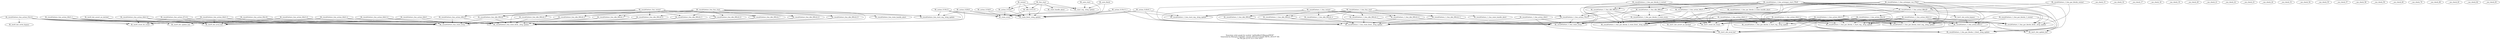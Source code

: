 strict digraph "execution order" {
RL_test0_dut_update_buf [shape=ellipse];
RL_test0_dut_inval_buf [shape=ellipse];
RL_test0_dut_write_bypass [shape=ellipse];
RL_test0_dut_assert_no_latched [shape=ellipse];
RL_test0_count_do_count [shape=ellipse];
RL_test1_dut_update_buf [shape=ellipse];
RL_test1_dut_inval_buf [shape=ellipse];
RL_test1_dut_write_bypass [shape=ellipse];
RL_test1_dut_assert_no_latched [shape=ellipse];
RL_test1_count_do_count [shape=ellipse];
RL_resultGetters_fsm_start_reg__dreg_update [shape=ellipse];
RL_resultGetters_fsm_state_handle_abort [shape=ellipse];
RL_resultGetters_fsm_state_fired__dreg_update [shape=ellipse];
RL_resultGetters_fsm_state_every [shape=ellipse];
RL_resultGetters_fsm_restart [shape=ellipse];
RL_resultGetters_fsm_action_l49c15 [shape=ellipse];
RL_resultGetters_fsm_action_l44c5 [shape=ellipse];
RL_resultGetters_fsm_action_l44c5_1 [shape=ellipse];
RL_resultGetters_fsm_action_l52c12 [shape=ellipse];
RL_resultGetters_fsm_action_l44c5_2 [shape=ellipse];
RL_resultGetters_fsm_action_l44c5_4 [shape=ellipse];
RL_resultGetters_fsm_action_l44c5_5 [shape=ellipse];
RL_resultGetters_fsm_action_l57c12 [shape=ellipse];
RL_resultGetters_fsm_action_l44c5_6 [shape=ellipse];
RL_resultGetters_fsm_action_l44c5_8 [shape=ellipse];
RL_resultGetters_fsm_action_l92c16 [shape=ellipse];
RL_resultGetters_fsm_idle_l90c22 [shape=ellipse];
RL_resultGetters_fsm_idle_l90c22_1 [shape=ellipse];
RL_resultGetters_fsm_idle_l90c22_2 [shape=ellipse];
RL_resultGetters_fsm_idle_l90c22_3 [shape=ellipse];
RL_resultGetters_fsm_idle_l90c22_4 [shape=ellipse];
RL_resultGetters_fsm_idle_l90c22_5 [shape=ellipse];
RL_resultGetters_fsm_idle_l90c22_6 [shape=ellipse];
RL_resultGetters_fsm_idle_l90c22_7 [shape=ellipse];
RL_resultGetters_fsm_idle_l90c22_8 [shape=ellipse];
RL_resultGetters_fsm_idle_l90c22_9 [shape=ellipse];
RL_resultGetters_fsm_fsm_start [shape=ellipse];
RL_resultGetters_1_fsm_start_reg__dreg_update [shape=ellipse];
RL_resultGetters_1_fsm_state_handle_abort [shape=ellipse];
RL_resultGetters_1_fsm_state_fired__dreg_update [shape=ellipse];
RL_resultGetters_1_fsm_state_every [shape=ellipse];
RL_resultGetters_1_fsm_par_blocks_start_reg__dreg_update [shape=ellipse];
RL_resultGetters_1_fsm_par_blocks_fired__dreg_update [shape=ellipse];
RL_resultGetters_1_fsm_par_blocks_restart [shape=ellipse];
RL_resultGetters_1_fsm_par_blocks_1_start_reg__dreg_update [shape=ellipse];
RL_resultGetters_1_fsm_par_blocks_1_fired__dreg_update [shape=ellipse];
RL_resultGetters_1_fsm_par_blocks_1_restart [shape=ellipse];
RL_resultGetters_1_fsm_par_blocks_2_start_reg__dreg_update [shape=ellipse];
RL_resultGetters_1_fsm_par_blocks_2_state_handle_abort [shape=ellipse];
RL_resultGetters_1_fsm_par_blocks_2_state_fired__dreg_update [shape=ellipse];
RL_resultGetters_1_fsm_par_blocks_2_state_every [shape=ellipse];
RL_resultGetters_1_fsm_par_blocks_2_restart [shape=ellipse];
RL_resultGetters_1_fsm_restart [shape=ellipse];
RL_resultGetters_1_fsm_action_l76c15 [shape=ellipse];
RL_resultGetters_1_fsm_action_l44c5 [shape=ellipse];
RL_resultGetters_1_fsm_action_l44c5_1 [shape=ellipse];
RL_resultGetters_1_fsm_actionpar_start_l78c9 [shape=ellipse];
RL_resultGetters_1_fsm_action_l44c5_2 [shape=ellipse];
RL_resultGetters_1_fsm_action_l44c5_3 [shape=ellipse];
RL_resultGetters_1_fsm_action_l44c5_4 [shape=ellipse];
RL_resultGetters_1_fsm_action_l44c5_5 [shape=ellipse];
RL_resultGetters_1_fsm_action_l92c16 [shape=ellipse];
RL_resultGetters_1_fsm_action_l83c17 [shape=ellipse];
RL_resultGetters_1_fsm_action_l80c20 [shape=ellipse];
RL_resultGetters_1_fsm_actionpar_run_l78c9 [shape=ellipse];
RL_resultGetters_1_fsm_idle_l90c22 [shape=ellipse];
RL_resultGetters_1_fsm_idle_l90c22_1 [shape=ellipse];
RL_resultGetters_1_fsm_idle_l90c22_2 [shape=ellipse];
RL_resultGetters_1_fsm_idle_l90c22_3 [shape=ellipse];
RL_resultGetters_1_fsm_idle_l90c22_4 [shape=ellipse];
RL_resultGetters_1_fsm_idle_l90c22_5 [shape=ellipse];
RL_resultGetters_1_fsm_idle_l88c23 [shape=ellipse];
RL_resultGetters_1_fsm_idle_l88c23_1 [shape=ellipse];
RL_resultGetters_1_fsm_fsm_start [shape=ellipse];
RL_start_reg__dreg_update [shape=ellipse];
RL_state_handle_abort [shape=ellipse];
RL_state_fired__dreg_update [shape=ellipse];
RL_state_every [shape=ellipse];
RL_restart [shape=ellipse];
RL_action_l132c9 [shape=ellipse];
RL_action_l119c13 [shape=ellipse];
RL_action_l120c9 [shape=ellipse];
RL_action_l119c13_1 [shape=ellipse];
RL_action_l120c9_1 [shape=ellipse];
RL_action_l134c9 [shape=ellipse];
RL_idle_l131c15 [shape=ellipse];
RL_fsm_start [shape=ellipse];
RL_auto_start [shape=ellipse];
RL_auto_finish [shape=ellipse];
__me_check_15 [shape=ellipse];
__me_check_16 [shape=ellipse];
__me_check_17 [shape=ellipse];
__me_check_18 [shape=ellipse];
__me_check_19 [shape=ellipse];
__me_check_20 [shape=ellipse];
__me_check_21 [shape=ellipse];
__me_check_22 [shape=ellipse];
__me_check_23 [shape=ellipse];
__me_check_24 [shape=ellipse];
__me_check_53 [shape=ellipse];
__me_check_54 [shape=ellipse];
__me_check_55 [shape=ellipse];
__me_check_57 [shape=ellipse];
__me_check_58 [shape=ellipse];
__me_check_59 [shape=ellipse];
__me_check_60 [shape=ellipse];
__me_check_79 [shape=ellipse];
__me_check_80 [shape=ellipse];
__me_check_81 [shape=ellipse];
__me_check_82 [shape=ellipse];
__me_check_83 [shape=ellipse];
RL_resultGetters_fsm_restart->RL_resultGetters_fsm_action_l49c15;
RL_resultGetters_fsm_fsm_start->RL_resultGetters_fsm_action_l49c15;
RL_resultGetters_1_fsm_restart->RL_resultGetters_1_fsm_action_l76c15;
RL_resultGetters_1_fsm_idle_l88c23->RL_resultGetters_1_fsm_action_l76c15;
RL_resultGetters_1_fsm_idle_l88c23_1->RL_resultGetters_1_fsm_action_l76c15;
RL_resultGetters_1_fsm_fsm_start->RL_resultGetters_1_fsm_action_l76c15;
RL_resultGetters_1_fsm_actionpar_start_l78c9->RL_resultGetters_1_fsm_action_l44c5_1;
RL_resultGetters_1_fsm_par_blocks_2_restart->RL_resultGetters_1_fsm_action_l44c5_1;
RL_resultGetters_1_fsm_actionpar_run_l78c9->RL_resultGetters_1_fsm_action_l44c5_1;
RL_resultGetters_1_fsm_action_l80c20->RL_resultGetters_1_fsm_action_l44c5_4;
RL_resultGetters_1_fsm_action_l80c20->RL_resultGetters_1_fsm_action_l44c5_5;
RL_resultGetters_1_fsm_action_l80c20->RL_resultGetters_1_fsm_action_l92c16;
RL_restart->RL_action_l132c9;
RL_fsm_start->RL_action_l132c9;
RL_resultGetters_fsm_action_l44c5_1->RL_test0_dut_update_buf;
RL_resultGetters_fsm_action_l52c12->RL_test0_dut_update_buf;
RL_resultGetters_fsm_action_l44c5_2->RL_test0_dut_update_buf;
RL_resultGetters_fsm_action_l44c5_6->RL_test0_dut_update_buf;
RL_resultGetters_fsm_action_l44c5->RL_test0_dut_inval_buf;
RL_resultGetters_fsm_action_l44c5_1->RL_test0_dut_inval_buf;
RL_resultGetters_fsm_action_l52c12->RL_test0_dut_inval_buf;
RL_resultGetters_fsm_action_l44c5_2->RL_test0_dut_inval_buf;
RL_resultGetters_fsm_action_l44c5_4->RL_test0_dut_inval_buf;
RL_resultGetters_fsm_action_l44c5_5->RL_test0_dut_inval_buf;
RL_resultGetters_fsm_action_l57c12->RL_test0_dut_inval_buf;
RL_resultGetters_fsm_action_l44c5_6->RL_test0_dut_inval_buf;
RL_resultGetters_fsm_action_l44c5_8->RL_test0_dut_inval_buf;
RL_resultGetters_fsm_action_l92c16->RL_test0_dut_inval_buf;
RL_test0_dut_assert_no_latched->RL_test0_dut_inval_buf;
RL_resultGetters_fsm_action_l52c12->RL_test0_dut_write_bypass;
RL_resultGetters_fsm_action_l44c5_1->RL_test0_count_do_count;
RL_resultGetters_fsm_action_l52c12->RL_test0_count_do_count;
RL_resultGetters_fsm_action_l44c5_5->RL_test0_count_do_count;
RL_resultGetters_fsm_action_l57c12->RL_test0_count_do_count;
RL_resultGetters_fsm_action_l44c5_8->RL_test0_count_do_count;
RL_resultGetters_fsm_action_l92c16->RL_test0_count_do_count;
RL_resultGetters_1_fsm_actionpar_start_l78c9->RL_test1_dut_update_buf;
RL_resultGetters_1_fsm_action_l44c5_4->RL_test1_dut_update_buf;
RL_resultGetters_1_fsm_action_l83c17->RL_test1_dut_update_buf;
RL_resultGetters_1_fsm_action_l80c20->RL_test1_dut_update_buf;
RL_resultGetters_1_fsm_action_l44c5->RL_test1_dut_inval_buf;
RL_resultGetters_1_fsm_actionpar_start_l78c9->RL_test1_dut_inval_buf;
RL_resultGetters_1_fsm_action_l44c5_3->RL_test1_dut_inval_buf;
RL_resultGetters_1_fsm_action_l44c5_4->RL_test1_dut_inval_buf;
RL_resultGetters_1_fsm_action_l44c5_5->RL_test1_dut_inval_buf;
RL_resultGetters_1_fsm_action_l92c16->RL_test1_dut_inval_buf;
RL_test1_dut_assert_no_latched->RL_test1_dut_inval_buf;
RL_resultGetters_1_fsm_action_l83c17->RL_test1_dut_inval_buf;
RL_resultGetters_1_fsm_action_l80c20->RL_test1_dut_inval_buf;
RL_resultGetters_1_fsm_action_l80c20->RL_test1_dut_write_bypass;
RL_resultGetters_1_fsm_action_l80c20->RL_test1_dut_assert_no_latched;
RL_resultGetters_1_fsm_action_l44c5_1->RL_test1_count_do_count;
RL_resultGetters_1_fsm_actionpar_start_l78c9->RL_test1_count_do_count;
RL_resultGetters_1_fsm_action_l44c5_2->RL_test1_count_do_count;
RL_resultGetters_1_fsm_action_l44c5_3->RL_test1_count_do_count;
RL_resultGetters_1_fsm_action_l44c5_4->RL_test1_count_do_count;
RL_resultGetters_1_fsm_action_l44c5_5->RL_test1_count_do_count;
RL_resultGetters_1_fsm_action_l92c16->RL_test1_count_do_count;
RL_resultGetters_1_fsm_actionpar_run_l78c9->RL_test1_count_do_count;
RL_resultGetters_1_fsm_idle_l88c23->RL_test1_count_do_count;
RL_resultGetters_1_fsm_idle_l88c23_1->RL_test1_count_do_count;
RL_action_l119c13->RL_resultGetters_fsm_start_reg__dreg_update;
RL_action_l120c9->RL_resultGetters_fsm_start_reg__dreg_update;
RL_resultGetters_fsm_restart->RL_resultGetters_fsm_start_reg__dreg_update;
RL_resultGetters_fsm_fsm_start->RL_resultGetters_fsm_start_reg__dreg_update;
RL_resultGetters_fsm_fsm_start->RL_resultGetters_fsm_state_handle_abort;
RL_resultGetters_fsm_action_l49c15->RL_resultGetters_fsm_state_fired__dreg_update;
RL_resultGetters_fsm_action_l44c5->RL_resultGetters_fsm_state_fired__dreg_update;
RL_resultGetters_fsm_action_l44c5_1->RL_resultGetters_fsm_state_fired__dreg_update;
RL_resultGetters_fsm_action_l52c12->RL_resultGetters_fsm_state_fired__dreg_update;
RL_resultGetters_fsm_action_l44c5_2->RL_resultGetters_fsm_state_fired__dreg_update;
RL_resultGetters_fsm_action_l44c5_4->RL_resultGetters_fsm_state_fired__dreg_update;
RL_resultGetters_fsm_action_l44c5_5->RL_resultGetters_fsm_state_fired__dreg_update;
RL_resultGetters_fsm_action_l57c12->RL_resultGetters_fsm_state_fired__dreg_update;
RL_resultGetters_fsm_action_l44c5_6->RL_resultGetters_fsm_state_fired__dreg_update;
RL_resultGetters_fsm_action_l44c5_8->RL_resultGetters_fsm_state_fired__dreg_update;
RL_resultGetters_fsm_action_l92c16->RL_resultGetters_fsm_state_fired__dreg_update;
RL_action_l119c13->RL_resultGetters_fsm_state_fired__dreg_update;
RL_action_l120c9->RL_resultGetters_fsm_state_fired__dreg_update;
RL_resultGetters_fsm_restart->RL_resultGetters_fsm_state_fired__dreg_update;
RL_resultGetters_fsm_idle_l90c22->RL_resultGetters_fsm_state_fired__dreg_update;
RL_resultGetters_fsm_idle_l90c22_1->RL_resultGetters_fsm_state_fired__dreg_update;
RL_resultGetters_fsm_idle_l90c22_2->RL_resultGetters_fsm_state_fired__dreg_update;
RL_resultGetters_fsm_idle_l90c22_3->RL_resultGetters_fsm_state_fired__dreg_update;
RL_resultGetters_fsm_idle_l90c22_4->RL_resultGetters_fsm_state_fired__dreg_update;
RL_resultGetters_fsm_idle_l90c22_5->RL_resultGetters_fsm_state_fired__dreg_update;
RL_resultGetters_fsm_idle_l90c22_6->RL_resultGetters_fsm_state_fired__dreg_update;
RL_resultGetters_fsm_idle_l90c22_7->RL_resultGetters_fsm_state_fired__dreg_update;
RL_resultGetters_fsm_idle_l90c22_8->RL_resultGetters_fsm_state_fired__dreg_update;
RL_resultGetters_fsm_idle_l90c22_9->RL_resultGetters_fsm_state_fired__dreg_update;
RL_resultGetters_fsm_fsm_start->RL_resultGetters_fsm_state_fired__dreg_update;
RL_resultGetters_fsm_action_l49c15->RL_resultGetters_fsm_state_every;
RL_resultGetters_fsm_action_l44c5->RL_resultGetters_fsm_state_every;
RL_resultGetters_fsm_action_l44c5_1->RL_resultGetters_fsm_state_every;
RL_resultGetters_fsm_action_l52c12->RL_resultGetters_fsm_state_every;
RL_resultGetters_fsm_action_l44c5_2->RL_resultGetters_fsm_state_every;
RL_resultGetters_fsm_action_l44c5_4->RL_resultGetters_fsm_state_every;
RL_resultGetters_fsm_action_l44c5_5->RL_resultGetters_fsm_state_every;
RL_resultGetters_fsm_action_l57c12->RL_resultGetters_fsm_state_every;
RL_resultGetters_fsm_action_l44c5_6->RL_resultGetters_fsm_state_every;
RL_resultGetters_fsm_action_l44c5_8->RL_resultGetters_fsm_state_every;
RL_resultGetters_fsm_action_l92c16->RL_resultGetters_fsm_state_every;
RL_resultGetters_fsm_idle_l90c22->RL_resultGetters_fsm_state_every;
RL_resultGetters_fsm_idle_l90c22_1->RL_resultGetters_fsm_state_every;
RL_resultGetters_fsm_idle_l90c22_2->RL_resultGetters_fsm_state_every;
RL_resultGetters_fsm_idle_l90c22_3->RL_resultGetters_fsm_state_every;
RL_resultGetters_fsm_idle_l90c22_4->RL_resultGetters_fsm_state_every;
RL_resultGetters_fsm_idle_l90c22_5->RL_resultGetters_fsm_state_every;
RL_resultGetters_fsm_idle_l90c22_6->RL_resultGetters_fsm_state_every;
RL_resultGetters_fsm_idle_l90c22_7->RL_resultGetters_fsm_state_every;
RL_resultGetters_fsm_idle_l90c22_8->RL_resultGetters_fsm_state_every;
RL_resultGetters_fsm_idle_l90c22_9->RL_resultGetters_fsm_state_every;
RL_resultGetters_fsm_restart->RL_resultGetters_fsm_idle_l90c22;
RL_resultGetters_fsm_fsm_start->RL_resultGetters_fsm_idle_l90c22;
RL_resultGetters_fsm_restart->RL_resultGetters_fsm_idle_l90c22_1;
RL_resultGetters_fsm_fsm_start->RL_resultGetters_fsm_idle_l90c22_1;
RL_resultGetters_fsm_restart->RL_resultGetters_fsm_idle_l90c22_2;
RL_resultGetters_fsm_fsm_start->RL_resultGetters_fsm_idle_l90c22_2;
RL_resultGetters_fsm_restart->RL_resultGetters_fsm_idle_l90c22_3;
RL_resultGetters_fsm_fsm_start->RL_resultGetters_fsm_idle_l90c22_3;
RL_resultGetters_fsm_restart->RL_resultGetters_fsm_idle_l90c22_4;
RL_resultGetters_fsm_fsm_start->RL_resultGetters_fsm_idle_l90c22_4;
RL_resultGetters_fsm_restart->RL_resultGetters_fsm_idle_l90c22_5;
RL_resultGetters_fsm_fsm_start->RL_resultGetters_fsm_idle_l90c22_5;
RL_resultGetters_fsm_restart->RL_resultGetters_fsm_idle_l90c22_6;
RL_resultGetters_fsm_fsm_start->RL_resultGetters_fsm_idle_l90c22_6;
RL_resultGetters_fsm_restart->RL_resultGetters_fsm_idle_l90c22_7;
RL_resultGetters_fsm_fsm_start->RL_resultGetters_fsm_idle_l90c22_7;
RL_resultGetters_fsm_restart->RL_resultGetters_fsm_idle_l90c22_8;
RL_resultGetters_fsm_fsm_start->RL_resultGetters_fsm_idle_l90c22_8;
RL_resultGetters_fsm_restart->RL_resultGetters_fsm_idle_l90c22_9;
RL_resultGetters_fsm_fsm_start->RL_resultGetters_fsm_idle_l90c22_9;
RL_action_l119c13_1->RL_resultGetters_1_fsm_start_reg__dreg_update;
RL_action_l120c9_1->RL_resultGetters_1_fsm_start_reg__dreg_update;
RL_resultGetters_1_fsm_restart->RL_resultGetters_1_fsm_start_reg__dreg_update;
RL_resultGetters_1_fsm_fsm_start->RL_resultGetters_1_fsm_start_reg__dreg_update;
RL_resultGetters_1_fsm_fsm_start->RL_resultGetters_1_fsm_state_handle_abort;
RL_resultGetters_1_fsm_action_l76c15->RL_resultGetters_1_fsm_state_fired__dreg_update;
RL_resultGetters_1_fsm_action_l44c5->RL_resultGetters_1_fsm_state_fired__dreg_update;
RL_resultGetters_1_fsm_actionpar_start_l78c9->RL_resultGetters_1_fsm_state_fired__dreg_update;
RL_resultGetters_1_fsm_action_l44c5_2->RL_resultGetters_1_fsm_state_fired__dreg_update;
RL_resultGetters_1_fsm_action_l44c5_3->RL_resultGetters_1_fsm_state_fired__dreg_update;
RL_resultGetters_1_fsm_action_l44c5_4->RL_resultGetters_1_fsm_state_fired__dreg_update;
RL_resultGetters_1_fsm_action_l44c5_5->RL_resultGetters_1_fsm_state_fired__dreg_update;
RL_resultGetters_1_fsm_action_l92c16->RL_resultGetters_1_fsm_state_fired__dreg_update;
RL_action_l119c13_1->RL_resultGetters_1_fsm_state_fired__dreg_update;
RL_action_l120c9_1->RL_resultGetters_1_fsm_state_fired__dreg_update;
RL_resultGetters_1_fsm_restart->RL_resultGetters_1_fsm_state_fired__dreg_update;
RL_resultGetters_1_fsm_actionpar_run_l78c9->RL_resultGetters_1_fsm_state_fired__dreg_update;
RL_resultGetters_1_fsm_idle_l90c22->RL_resultGetters_1_fsm_state_fired__dreg_update;
RL_resultGetters_1_fsm_idle_l90c22_1->RL_resultGetters_1_fsm_state_fired__dreg_update;
RL_resultGetters_1_fsm_idle_l90c22_2->RL_resultGetters_1_fsm_state_fired__dreg_update;
RL_resultGetters_1_fsm_idle_l90c22_3->RL_resultGetters_1_fsm_state_fired__dreg_update;
RL_resultGetters_1_fsm_idle_l90c22_4->RL_resultGetters_1_fsm_state_fired__dreg_update;
RL_resultGetters_1_fsm_idle_l90c22_5->RL_resultGetters_1_fsm_state_fired__dreg_update;
RL_resultGetters_1_fsm_fsm_start->RL_resultGetters_1_fsm_state_fired__dreg_update;
RL_resultGetters_1_fsm_action_l76c15->RL_resultGetters_1_fsm_state_every;
RL_resultGetters_1_fsm_action_l44c5->RL_resultGetters_1_fsm_state_every;
RL_resultGetters_1_fsm_actionpar_start_l78c9->RL_resultGetters_1_fsm_state_every;
RL_resultGetters_1_fsm_action_l44c5_2->RL_resultGetters_1_fsm_state_every;
RL_resultGetters_1_fsm_action_l44c5_3->RL_resultGetters_1_fsm_state_every;
RL_resultGetters_1_fsm_action_l44c5_4->RL_resultGetters_1_fsm_state_every;
RL_resultGetters_1_fsm_action_l44c5_5->RL_resultGetters_1_fsm_state_every;
RL_resultGetters_1_fsm_action_l92c16->RL_resultGetters_1_fsm_state_every;
RL_resultGetters_1_fsm_actionpar_run_l78c9->RL_resultGetters_1_fsm_state_every;
RL_resultGetters_1_fsm_idle_l90c22->RL_resultGetters_1_fsm_state_every;
RL_resultGetters_1_fsm_idle_l90c22_1->RL_resultGetters_1_fsm_state_every;
RL_resultGetters_1_fsm_idle_l90c22_2->RL_resultGetters_1_fsm_state_every;
RL_resultGetters_1_fsm_idle_l90c22_3->RL_resultGetters_1_fsm_state_every;
RL_resultGetters_1_fsm_idle_l90c22_4->RL_resultGetters_1_fsm_state_every;
RL_resultGetters_1_fsm_idle_l90c22_5->RL_resultGetters_1_fsm_state_every;
RL_resultGetters_1_fsm_actionpar_start_l78c9->RL_resultGetters_1_fsm_par_blocks_start_reg__dreg_update;
RL_resultGetters_1_fsm_action_l44c5_2->RL_resultGetters_1_fsm_par_blocks_start_reg__dreg_update;
RL_resultGetters_1_fsm_action_l44c5_3->RL_resultGetters_1_fsm_par_blocks_start_reg__dreg_update;
RL_resultGetters_1_fsm_action_l44c5_4->RL_resultGetters_1_fsm_par_blocks_start_reg__dreg_update;
RL_resultGetters_1_fsm_action_l44c5_5->RL_resultGetters_1_fsm_par_blocks_start_reg__dreg_update;
RL_resultGetters_1_fsm_action_l92c16->RL_resultGetters_1_fsm_par_blocks_start_reg__dreg_update;
RL_resultGetters_1_fsm_par_blocks_restart->RL_resultGetters_1_fsm_par_blocks_start_reg__dreg_update;
RL_resultGetters_1_fsm_actionpar_run_l78c9->RL_resultGetters_1_fsm_par_blocks_start_reg__dreg_update;
RL_resultGetters_1_fsm_actionpar_start_l78c9->RL_resultGetters_1_fsm_par_blocks_fired__dreg_update;
RL_resultGetters_1_fsm_action_l44c5_2->RL_resultGetters_1_fsm_par_blocks_fired__dreg_update;
RL_resultGetters_1_fsm_action_l44c5_3->RL_resultGetters_1_fsm_par_blocks_fired__dreg_update;
RL_resultGetters_1_fsm_action_l44c5_4->RL_resultGetters_1_fsm_par_blocks_fired__dreg_update;
RL_resultGetters_1_fsm_action_l44c5_5->RL_resultGetters_1_fsm_par_blocks_fired__dreg_update;
RL_resultGetters_1_fsm_action_l92c16->RL_resultGetters_1_fsm_par_blocks_fired__dreg_update;
RL_resultGetters_1_fsm_par_blocks_restart->RL_resultGetters_1_fsm_par_blocks_fired__dreg_update;
RL_resultGetters_1_fsm_action_l80c20->RL_resultGetters_1_fsm_par_blocks_fired__dreg_update;
RL_resultGetters_1_fsm_actionpar_run_l78c9->RL_resultGetters_1_fsm_par_blocks_fired__dreg_update;
RL_resultGetters_1_fsm_actionpar_start_l78c9->RL_resultGetters_1_fsm_par_blocks_1_start_reg__dreg_update;
RL_resultGetters_1_fsm_action_l44c5_2->RL_resultGetters_1_fsm_par_blocks_1_start_reg__dreg_update;
RL_resultGetters_1_fsm_action_l44c5_3->RL_resultGetters_1_fsm_par_blocks_1_start_reg__dreg_update;
RL_resultGetters_1_fsm_action_l44c5_4->RL_resultGetters_1_fsm_par_blocks_1_start_reg__dreg_update;
RL_resultGetters_1_fsm_action_l44c5_5->RL_resultGetters_1_fsm_par_blocks_1_start_reg__dreg_update;
RL_resultGetters_1_fsm_action_l92c16->RL_resultGetters_1_fsm_par_blocks_1_start_reg__dreg_update;
RL_resultGetters_1_fsm_par_blocks_1_restart->RL_resultGetters_1_fsm_par_blocks_1_start_reg__dreg_update;
RL_resultGetters_1_fsm_actionpar_run_l78c9->RL_resultGetters_1_fsm_par_blocks_1_start_reg__dreg_update;
RL_resultGetters_1_fsm_actionpar_start_l78c9->RL_resultGetters_1_fsm_par_blocks_1_fired__dreg_update;
RL_resultGetters_1_fsm_action_l44c5_2->RL_resultGetters_1_fsm_par_blocks_1_fired__dreg_update;
RL_resultGetters_1_fsm_action_l44c5_3->RL_resultGetters_1_fsm_par_blocks_1_fired__dreg_update;
RL_resultGetters_1_fsm_action_l44c5_4->RL_resultGetters_1_fsm_par_blocks_1_fired__dreg_update;
RL_resultGetters_1_fsm_action_l44c5_5->RL_resultGetters_1_fsm_par_blocks_1_fired__dreg_update;
RL_resultGetters_1_fsm_action_l92c16->RL_resultGetters_1_fsm_par_blocks_1_fired__dreg_update;
RL_resultGetters_1_fsm_par_blocks_1_restart->RL_resultGetters_1_fsm_par_blocks_1_fired__dreg_update;
RL_resultGetters_1_fsm_action_l83c17->RL_resultGetters_1_fsm_par_blocks_1_fired__dreg_update;
RL_resultGetters_1_fsm_actionpar_run_l78c9->RL_resultGetters_1_fsm_par_blocks_1_fired__dreg_update;
RL_resultGetters_1_fsm_actionpar_start_l78c9->RL_resultGetters_1_fsm_par_blocks_2_start_reg__dreg_update;
RL_resultGetters_1_fsm_action_l44c5_2->RL_resultGetters_1_fsm_par_blocks_2_start_reg__dreg_update;
RL_resultGetters_1_fsm_action_l44c5_3->RL_resultGetters_1_fsm_par_blocks_2_start_reg__dreg_update;
RL_resultGetters_1_fsm_action_l44c5_4->RL_resultGetters_1_fsm_par_blocks_2_start_reg__dreg_update;
RL_resultGetters_1_fsm_action_l44c5_5->RL_resultGetters_1_fsm_par_blocks_2_start_reg__dreg_update;
RL_resultGetters_1_fsm_action_l92c16->RL_resultGetters_1_fsm_par_blocks_2_start_reg__dreg_update;
RL_resultGetters_1_fsm_par_blocks_2_restart->RL_resultGetters_1_fsm_par_blocks_2_start_reg__dreg_update;
RL_resultGetters_1_fsm_actionpar_run_l78c9->RL_resultGetters_1_fsm_par_blocks_2_start_reg__dreg_update;
RL_resultGetters_1_fsm_actionpar_start_l78c9->RL_resultGetters_1_fsm_par_blocks_2_state_handle_abort;
RL_resultGetters_1_fsm_action_l44c5_1->RL_resultGetters_1_fsm_par_blocks_2_state_fired__dreg_update;
RL_resultGetters_1_fsm_actionpar_start_l78c9->RL_resultGetters_1_fsm_par_blocks_2_state_fired__dreg_update;
RL_resultGetters_1_fsm_action_l44c5_2->RL_resultGetters_1_fsm_par_blocks_2_state_fired__dreg_update;
RL_resultGetters_1_fsm_action_l44c5_3->RL_resultGetters_1_fsm_par_blocks_2_state_fired__dreg_update;
RL_resultGetters_1_fsm_action_l44c5_4->RL_resultGetters_1_fsm_par_blocks_2_state_fired__dreg_update;
RL_resultGetters_1_fsm_action_l44c5_5->RL_resultGetters_1_fsm_par_blocks_2_state_fired__dreg_update;
RL_resultGetters_1_fsm_action_l92c16->RL_resultGetters_1_fsm_par_blocks_2_state_fired__dreg_update;
RL_resultGetters_1_fsm_par_blocks_2_restart->RL_resultGetters_1_fsm_par_blocks_2_state_fired__dreg_update;
RL_resultGetters_1_fsm_actionpar_run_l78c9->RL_resultGetters_1_fsm_par_blocks_2_state_fired__dreg_update;
RL_resultGetters_1_fsm_idle_l88c23->RL_resultGetters_1_fsm_par_blocks_2_state_fired__dreg_update;
RL_resultGetters_1_fsm_idle_l88c23_1->RL_resultGetters_1_fsm_par_blocks_2_state_fired__dreg_update;
RL_resultGetters_1_fsm_action_l44c5_1->RL_resultGetters_1_fsm_par_blocks_2_state_every;
RL_resultGetters_1_fsm_idle_l88c23->RL_resultGetters_1_fsm_par_blocks_2_state_every;
RL_resultGetters_1_fsm_idle_l88c23_1->RL_resultGetters_1_fsm_par_blocks_2_state_every;
RL_resultGetters_1_fsm_actionpar_start_l78c9->RL_resultGetters_1_fsm_action_l83c17;
RL_resultGetters_1_fsm_action_l44c5_2->RL_resultGetters_1_fsm_action_l83c17;
RL_resultGetters_1_fsm_action_l44c5_3->RL_resultGetters_1_fsm_action_l83c17;
RL_resultGetters_1_fsm_action_l44c5_4->RL_resultGetters_1_fsm_action_l83c17;
RL_resultGetters_1_fsm_action_l44c5_5->RL_resultGetters_1_fsm_action_l83c17;
RL_resultGetters_1_fsm_action_l92c16->RL_resultGetters_1_fsm_action_l83c17;
RL_test1_dut_write_bypass->RL_resultGetters_1_fsm_action_l83c17;
RL_resultGetters_1_fsm_par_blocks_1_restart->RL_resultGetters_1_fsm_action_l83c17;
RL_resultGetters_1_fsm_actionpar_run_l78c9->RL_resultGetters_1_fsm_action_l83c17;
RL_resultGetters_1_fsm_actionpar_start_l78c9->RL_resultGetters_1_fsm_action_l80c20;
RL_resultGetters_1_fsm_par_blocks_restart->RL_resultGetters_1_fsm_action_l80c20;
RL_resultGetters_1_fsm_actionpar_run_l78c9->RL_resultGetters_1_fsm_action_l80c20;
RL_resultGetters_1_fsm_restart->RL_resultGetters_1_fsm_idle_l90c22;
RL_resultGetters_1_fsm_fsm_start->RL_resultGetters_1_fsm_idle_l90c22;
RL_resultGetters_1_fsm_restart->RL_resultGetters_1_fsm_idle_l90c22_1;
RL_resultGetters_1_fsm_fsm_start->RL_resultGetters_1_fsm_idle_l90c22_1;
RL_resultGetters_1_fsm_restart->RL_resultGetters_1_fsm_idle_l90c22_2;
RL_resultGetters_1_fsm_fsm_start->RL_resultGetters_1_fsm_idle_l90c22_2;
RL_resultGetters_1_fsm_restart->RL_resultGetters_1_fsm_idle_l90c22_3;
RL_resultGetters_1_fsm_fsm_start->RL_resultGetters_1_fsm_idle_l90c22_3;
RL_resultGetters_1_fsm_restart->RL_resultGetters_1_fsm_idle_l90c22_4;
RL_resultGetters_1_fsm_fsm_start->RL_resultGetters_1_fsm_idle_l90c22_4;
RL_resultGetters_1_fsm_restart->RL_resultGetters_1_fsm_idle_l90c22_5;
RL_resultGetters_1_fsm_fsm_start->RL_resultGetters_1_fsm_idle_l90c22_5;
RL_resultGetters_1_fsm_actionpar_start_l78c9->RL_resultGetters_1_fsm_idle_l88c23;
RL_resultGetters_1_fsm_par_blocks_2_restart->RL_resultGetters_1_fsm_idle_l88c23;
RL_resultGetters_1_fsm_actionpar_start_l78c9->RL_resultGetters_1_fsm_idle_l88c23_1;
RL_resultGetters_1_fsm_par_blocks_2_restart->RL_resultGetters_1_fsm_idle_l88c23_1;
RL_restart->RL_start_reg__dreg_update;
RL_fsm_start->RL_start_reg__dreg_update;
RL_auto_start->RL_start_reg__dreg_update;
RL_auto_finish->RL_start_reg__dreg_update;
RL_fsm_start->RL_state_handle_abort;
RL_action_l132c9->RL_state_fired__dreg_update;
RL_action_l119c13->RL_state_fired__dreg_update;
RL_action_l120c9->RL_state_fired__dreg_update;
RL_action_l119c13_1->RL_state_fired__dreg_update;
RL_action_l120c9_1->RL_state_fired__dreg_update;
RL_action_l134c9->RL_state_fired__dreg_update;
RL_restart->RL_state_fired__dreg_update;
RL_idle_l131c15->RL_state_fired__dreg_update;
RL_fsm_start->RL_state_fired__dreg_update;
RL_auto_start->RL_state_fired__dreg_update;
RL_auto_finish->RL_state_fired__dreg_update;
RL_action_l132c9->RL_state_every;
RL_action_l119c13->RL_state_every;
RL_action_l120c9->RL_state_every;
RL_action_l119c13_1->RL_state_every;
RL_action_l120c9_1->RL_state_every;
RL_action_l134c9->RL_state_every;
RL_idle_l131c15->RL_state_every;
RL_restart->RL_idle_l131c15;
RL_fsm_start->RL_idle_l131c15;
label="Execution order graph for module \"mkTestBeriUGBypassFIFOF\"\nGenerated by Bluespec Compiler, version 2014.07.A (build 34078, 2014-07-30)\nOn Thu Jan 22 01:12:11 EST 2015"
}
